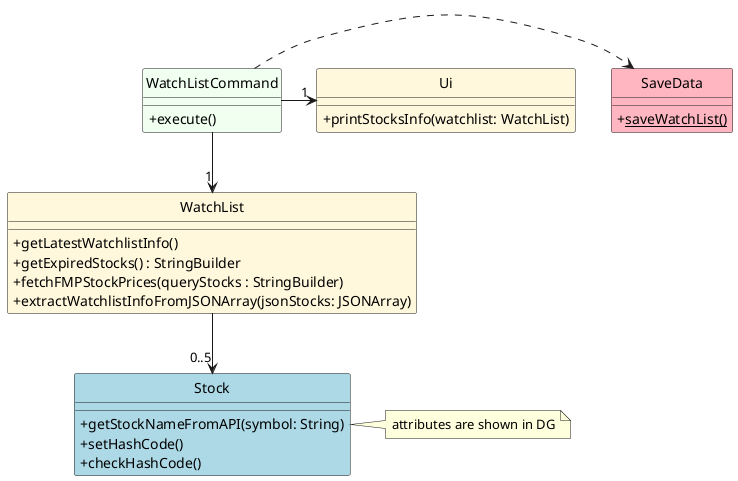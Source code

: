 @startuml
'https://plantuml.com/class-diagram
skinparam classFontColor automatic

Class Ui  #Cornsilk {
    +printStocksInfo(watchlist: WatchList)
}

Class WatchList #Cornsilk {
    +getLatestWatchlistInfo()
    +getExpiredStocks() : StringBuilder
    +fetchFMPStockPrices(queryStocks : StringBuilder)
    +extractWatchlistInfoFromJSONArray(jsonStocks: JSONArray)
}

Class WatchListCommand #HoneyDew {
    +execute()
}

Class SaveData #LightPink {
    +<u>saveWatchList()
}

Class Stock #LightBlue {
    +getStockNameFromAPI(symbol: String)
    +setHashCode()
    +checkHashCode()
}

WatchListCommand .right.> SaveData
WatchListCommand -right-> "1" Ui
WatchListCommand --> "1" WatchList
WatchList --> "0..5" Stock

note right: attributes are shown in DG

hide Circle
skinparam classAttributeIconSize 0

@enduml